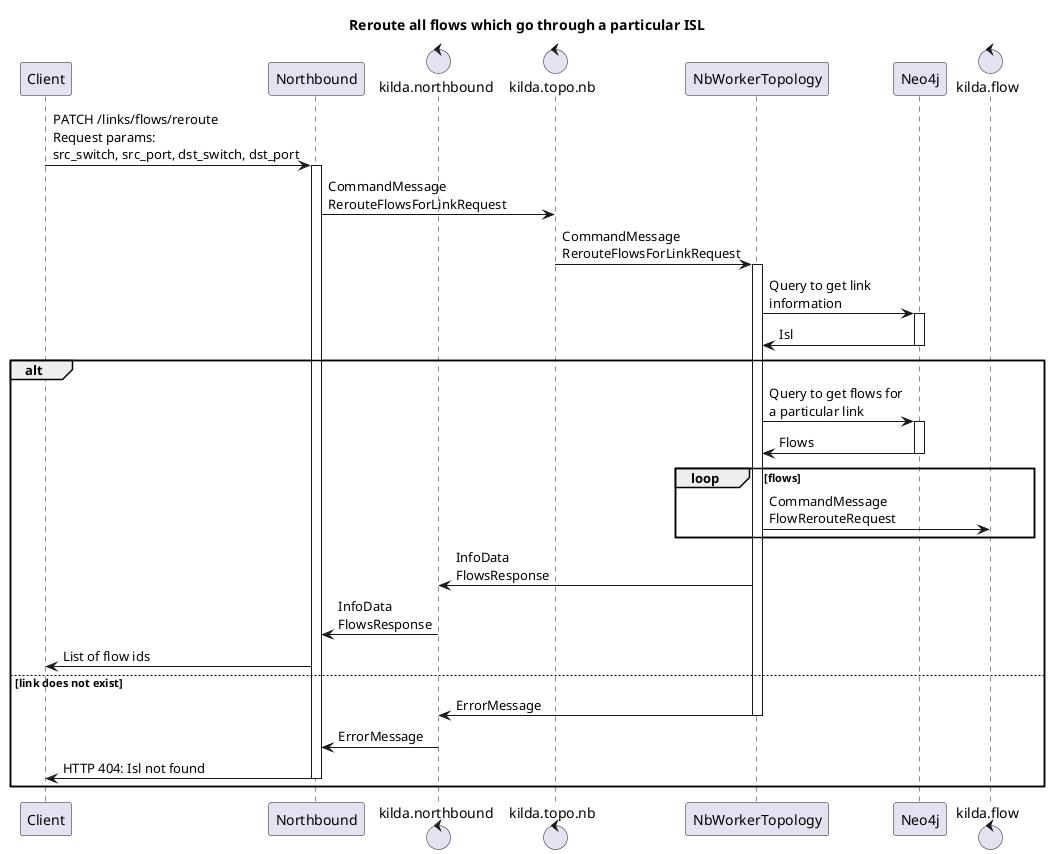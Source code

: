 @startuml
title Reroute all flows which go through a particular ISL

participant Client

participant Northbound

control kilda.northbound
control kilda.topo.nb

participant NbWorkerTopology

participant Neo4j

control kilda.flow

Client -> Northbound : PATCH /links/flows/reroute\nRequest params:\nsrc_switch, src_port, dst_switch, dst_port

activate Northbound
Northbound -> kilda.topo.nb : CommandMessage\nRerouteFlowsForLinkRequest
kilda.topo.nb -> NbWorkerTopology : CommandMessage\nRerouteFlowsForLinkRequest
activate NbWorkerTopology

NbWorkerTopology -> Neo4j : Query to get link\ninformation
activate Neo4j
Neo4j -> NbWorkerTopology : Isl
deactivate Neo4j

alt

NbWorkerTopology -> Neo4j : Query to get flows for\na particular link
activate Neo4j
Neo4j -> NbWorkerTopology : Flows
deactivate Neo4j
loop flows
    NbWorkerTopology -> kilda.flow : CommandMessage\nFlowRerouteRequest
end

NbWorkerTopology -> kilda.northbound : InfoData\nFlowsResponse
kilda.northbound -> Northbound : InfoData\nFlowsResponse
Northbound -> Client : List of flow ids

else link does not exist

NbWorkerTopology -> kilda.northbound : ErrorMessage
deactivate NbWorkerTopology
kilda.northbound -> Northbound : ErrorMessage
Northbound -> Client : HTTP 404: Isl not found
deactivate Northbound
end

@enduml